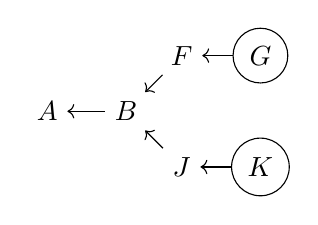 \begin{tikzpicture}

% nodes
\node (a) {$A$};
\node (b) [right of=a] {$B$};
\node (f) [above right of=b] {$F$};
\node (g) [right of=f,circle,draw] {$G$};
\node (j) [below right of=b] {$J$};
\node (k) [right of=j,circle,draw] {$K$};

% arrows
\draw[<-] (a) -- (b);
\draw[<-] (b) -- (f);
\draw[<-] (f) -- (g);
\draw[<-] (b) -- (j);
\draw[<-] (j) -- (k);
\end{tikzpicture}